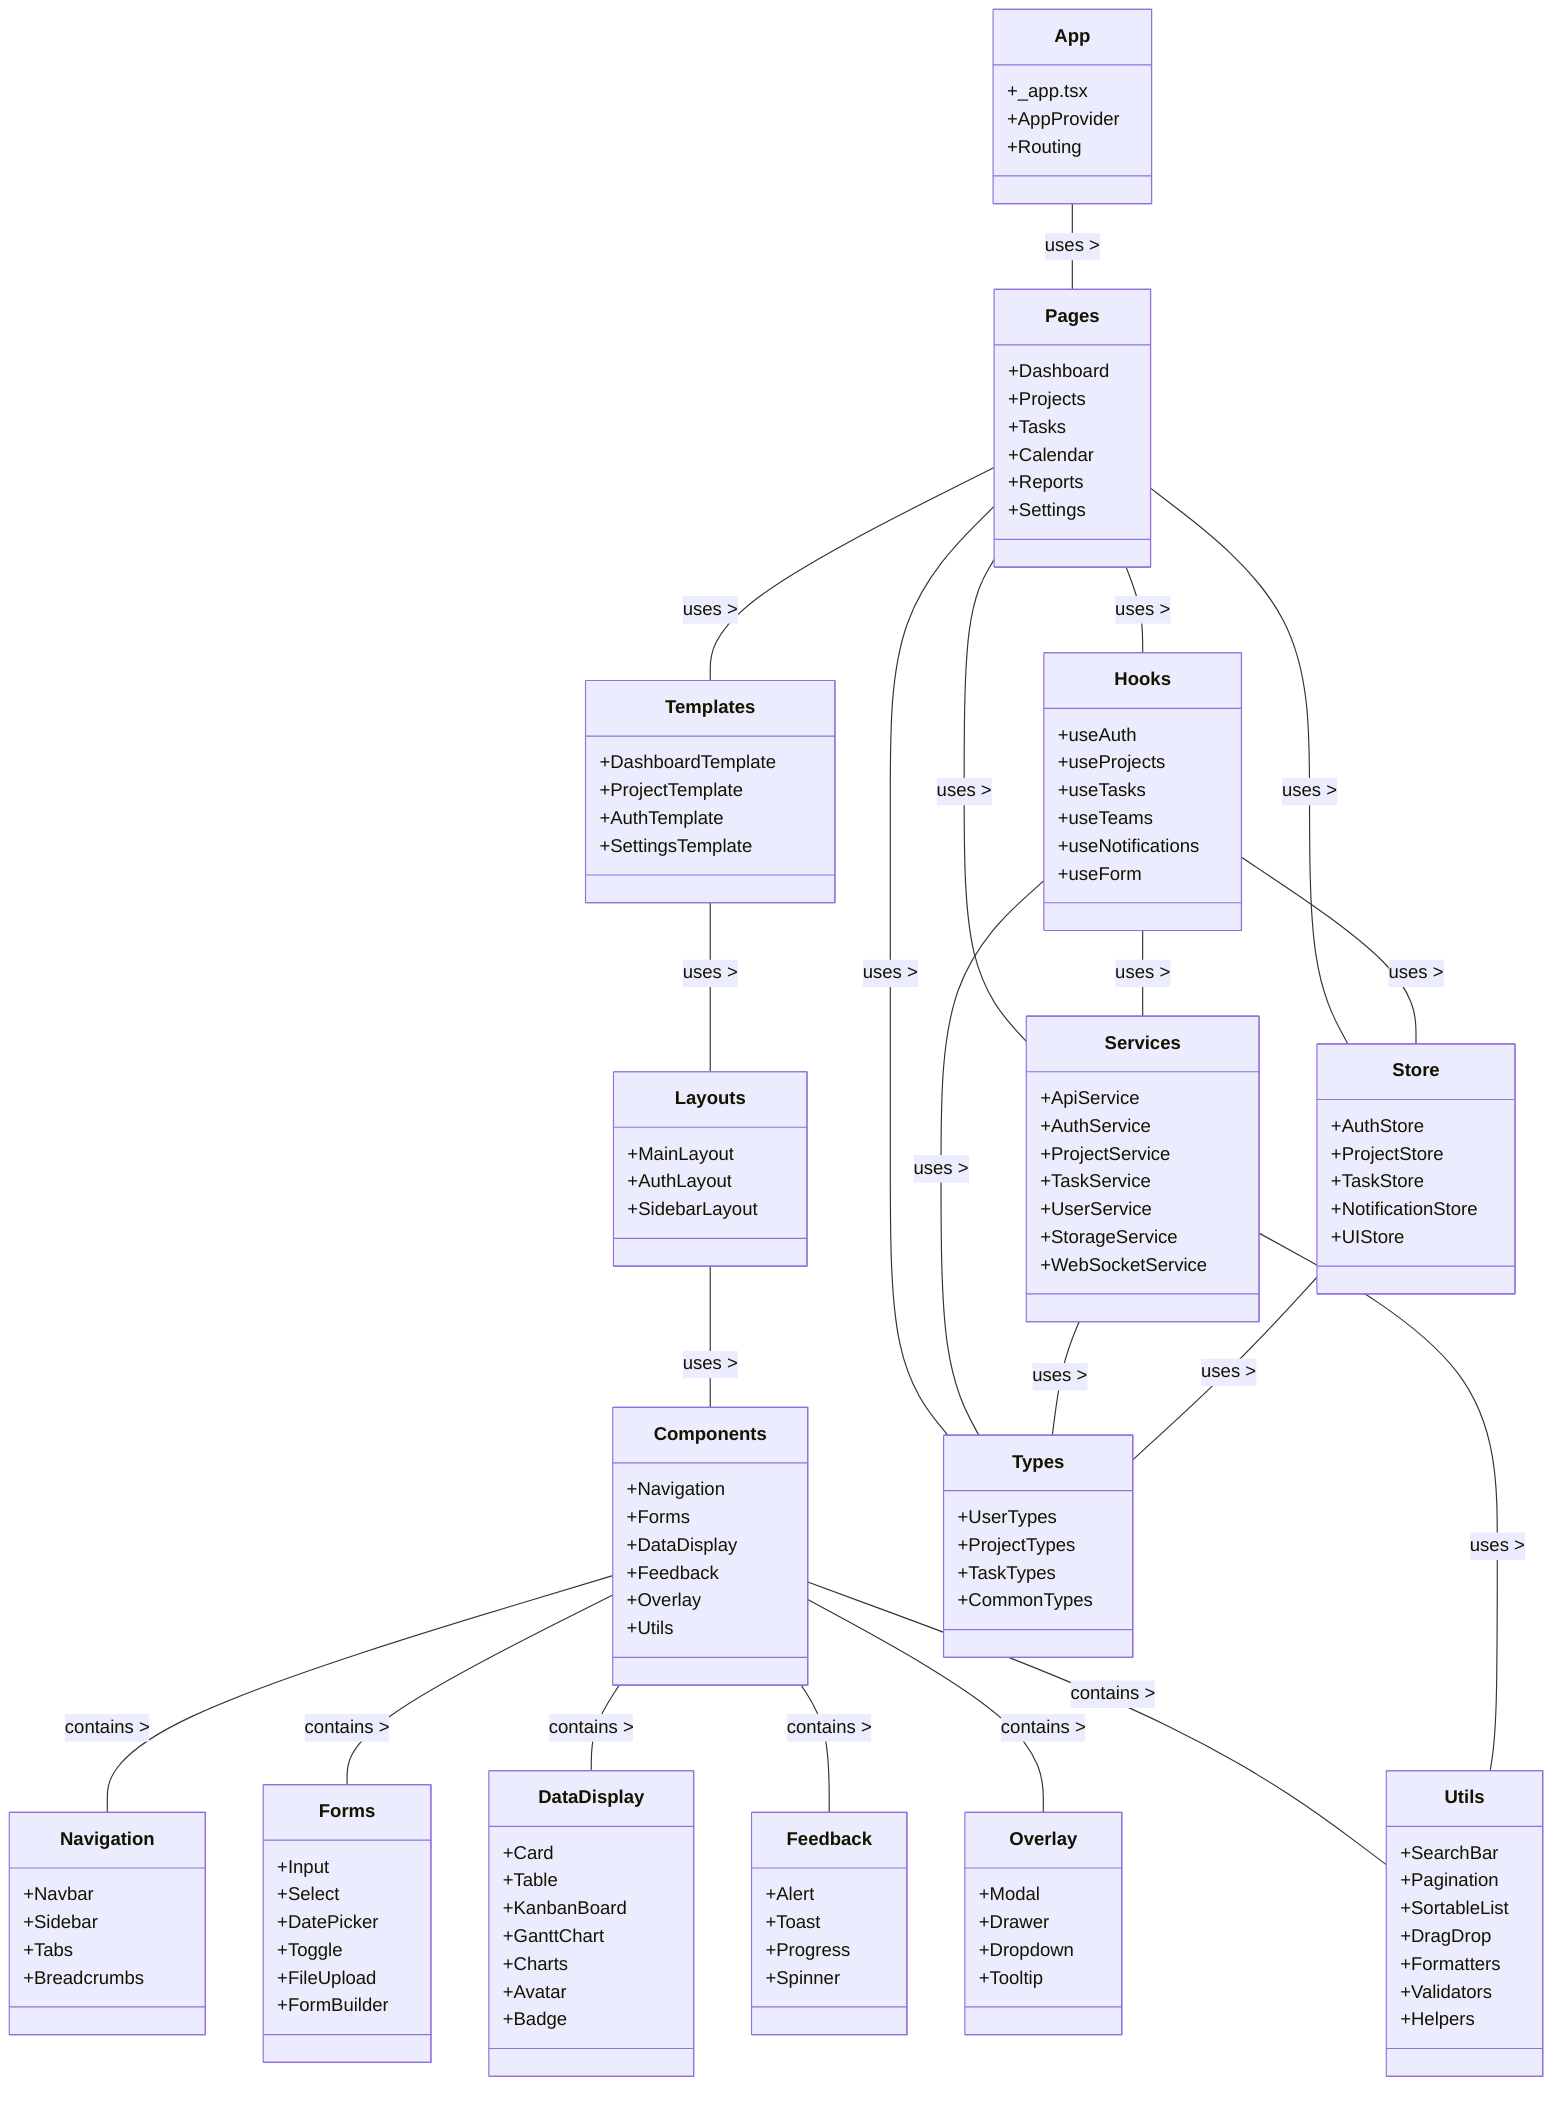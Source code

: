 classDiagram
    class App {
        +_app.tsx
        +AppProvider
        +Routing
    }
    
    class Pages {
        +Dashboard
        +Projects
        +Tasks
        +Calendar
        +Reports
        +Settings
    }
    
    class Templates {
        +DashboardTemplate
        +ProjectTemplate
        +AuthTemplate
        +SettingsTemplate
    }
    
    class Layouts {
        +MainLayout
        +AuthLayout
        +SidebarLayout
    }
    
    class Components {
        +Navigation
        +Forms
        +DataDisplay
        +Feedback
        +Overlay
        +Utils
    }
    
    class Navigation {
        +Navbar
        +Sidebar
        +Tabs
        +Breadcrumbs
    }
    
    class Forms {
        +Input
        +Select
        +DatePicker
        +Toggle
        +FileUpload
        +FormBuilder
    }
    
    class DataDisplay {
        +Card
        +Table
        +KanbanBoard
        +GanttChart
        +Charts
        +Avatar
        +Badge
    }
    
    class Feedback {
        +Alert
        +Toast
        +Progress
        +Spinner
    }
    
    class Overlay {
        +Modal
        +Drawer
        +Dropdown
        +Tooltip
    }
    
    class Utils {
        +SearchBar
        +Pagination
        +SortableList
        +DragDrop
    }
    
    class Hooks {
        +useAuth
        +useProjects
        +useTasks
        +useTeams
        +useNotifications
        +useForm
    }
    
    class Services {
        +ApiService
        +AuthService
        +ProjectService
        +TaskService
        +UserService
        +StorageService
        +WebSocketService
    }
    
    class Store {
        +AuthStore
        +ProjectStore
        +TaskStore
        +NotificationStore
        +UIStore
    }
    
    class Types {
        +UserTypes
        +ProjectTypes
        +TaskTypes
        +CommonTypes
    }
    
    class Utils {
        +Formatters
        +Validators
        +Helpers
    }
    
    App -- Pages : uses >
    Pages -- Templates : uses >
    Templates -- Layouts : uses >
    Layouts -- Components : uses >
    
    Components -- Navigation : contains >
    Components -- Forms : contains >
    Components -- DataDisplay : contains >
    Components -- Feedback : contains >
    Components -- Overlay : contains >
    Components -- Utils : contains >
    
    Pages -- Hooks : uses >
    Pages -- Services : uses >
    Pages -- Store : uses >
    Pages -- Types : uses >
    
    Hooks -- Services : uses >
    Hooks -- Store : uses >
    Hooks -- Types : uses >
    
    Services -- Types : uses >
    Services -- Utils : uses >
    
    Store -- Types : uses >
